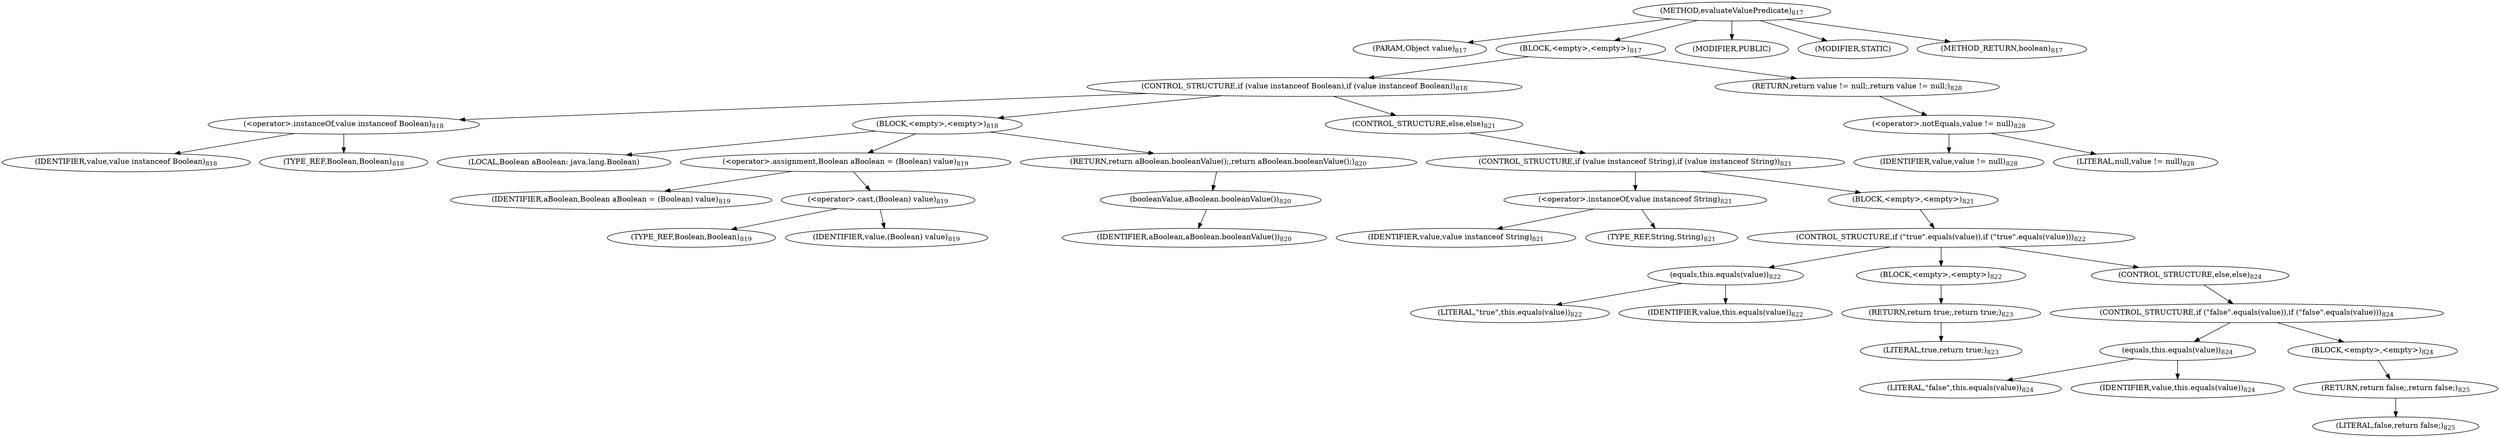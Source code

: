 digraph "evaluateValuePredicate" {  
"1794" [label = <(METHOD,evaluateValuePredicate)<SUB>817</SUB>> ]
"1795" [label = <(PARAM,Object value)<SUB>817</SUB>> ]
"1796" [label = <(BLOCK,&lt;empty&gt;,&lt;empty&gt;)<SUB>817</SUB>> ]
"1797" [label = <(CONTROL_STRUCTURE,if (value instanceof Boolean),if (value instanceof Boolean))<SUB>818</SUB>> ]
"1798" [label = <(&lt;operator&gt;.instanceOf,value instanceof Boolean)<SUB>818</SUB>> ]
"1799" [label = <(IDENTIFIER,value,value instanceof Boolean)<SUB>818</SUB>> ]
"1800" [label = <(TYPE_REF,Boolean,Boolean)<SUB>818</SUB>> ]
"1801" [label = <(BLOCK,&lt;empty&gt;,&lt;empty&gt;)<SUB>818</SUB>> ]
"1802" [label = <(LOCAL,Boolean aBoolean: java.lang.Boolean)> ]
"1803" [label = <(&lt;operator&gt;.assignment,Boolean aBoolean = (Boolean) value)<SUB>819</SUB>> ]
"1804" [label = <(IDENTIFIER,aBoolean,Boolean aBoolean = (Boolean) value)<SUB>819</SUB>> ]
"1805" [label = <(&lt;operator&gt;.cast,(Boolean) value)<SUB>819</SUB>> ]
"1806" [label = <(TYPE_REF,Boolean,Boolean)<SUB>819</SUB>> ]
"1807" [label = <(IDENTIFIER,value,(Boolean) value)<SUB>819</SUB>> ]
"1808" [label = <(RETURN,return aBoolean.booleanValue();,return aBoolean.booleanValue();)<SUB>820</SUB>> ]
"1809" [label = <(booleanValue,aBoolean.booleanValue())<SUB>820</SUB>> ]
"1810" [label = <(IDENTIFIER,aBoolean,aBoolean.booleanValue())<SUB>820</SUB>> ]
"1811" [label = <(CONTROL_STRUCTURE,else,else)<SUB>821</SUB>> ]
"1812" [label = <(CONTROL_STRUCTURE,if (value instanceof String),if (value instanceof String))<SUB>821</SUB>> ]
"1813" [label = <(&lt;operator&gt;.instanceOf,value instanceof String)<SUB>821</SUB>> ]
"1814" [label = <(IDENTIFIER,value,value instanceof String)<SUB>821</SUB>> ]
"1815" [label = <(TYPE_REF,String,String)<SUB>821</SUB>> ]
"1816" [label = <(BLOCK,&lt;empty&gt;,&lt;empty&gt;)<SUB>821</SUB>> ]
"1817" [label = <(CONTROL_STRUCTURE,if (&quot;true&quot;.equals(value)),if (&quot;true&quot;.equals(value)))<SUB>822</SUB>> ]
"1818" [label = <(equals,this.equals(value))<SUB>822</SUB>> ]
"1819" [label = <(LITERAL,&quot;true&quot;,this.equals(value))<SUB>822</SUB>> ]
"1820" [label = <(IDENTIFIER,value,this.equals(value))<SUB>822</SUB>> ]
"1821" [label = <(BLOCK,&lt;empty&gt;,&lt;empty&gt;)<SUB>822</SUB>> ]
"1822" [label = <(RETURN,return true;,return true;)<SUB>823</SUB>> ]
"1823" [label = <(LITERAL,true,return true;)<SUB>823</SUB>> ]
"1824" [label = <(CONTROL_STRUCTURE,else,else)<SUB>824</SUB>> ]
"1825" [label = <(CONTROL_STRUCTURE,if (&quot;false&quot;.equals(value)),if (&quot;false&quot;.equals(value)))<SUB>824</SUB>> ]
"1826" [label = <(equals,this.equals(value))<SUB>824</SUB>> ]
"1827" [label = <(LITERAL,&quot;false&quot;,this.equals(value))<SUB>824</SUB>> ]
"1828" [label = <(IDENTIFIER,value,this.equals(value))<SUB>824</SUB>> ]
"1829" [label = <(BLOCK,&lt;empty&gt;,&lt;empty&gt;)<SUB>824</SUB>> ]
"1830" [label = <(RETURN,return false;,return false;)<SUB>825</SUB>> ]
"1831" [label = <(LITERAL,false,return false;)<SUB>825</SUB>> ]
"1832" [label = <(RETURN,return value != null;,return value != null;)<SUB>828</SUB>> ]
"1833" [label = <(&lt;operator&gt;.notEquals,value != null)<SUB>828</SUB>> ]
"1834" [label = <(IDENTIFIER,value,value != null)<SUB>828</SUB>> ]
"1835" [label = <(LITERAL,null,value != null)<SUB>828</SUB>> ]
"1836" [label = <(MODIFIER,PUBLIC)> ]
"1837" [label = <(MODIFIER,STATIC)> ]
"1838" [label = <(METHOD_RETURN,boolean)<SUB>817</SUB>> ]
  "1794" -> "1795" 
  "1794" -> "1796" 
  "1794" -> "1836" 
  "1794" -> "1837" 
  "1794" -> "1838" 
  "1796" -> "1797" 
  "1796" -> "1832" 
  "1797" -> "1798" 
  "1797" -> "1801" 
  "1797" -> "1811" 
  "1798" -> "1799" 
  "1798" -> "1800" 
  "1801" -> "1802" 
  "1801" -> "1803" 
  "1801" -> "1808" 
  "1803" -> "1804" 
  "1803" -> "1805" 
  "1805" -> "1806" 
  "1805" -> "1807" 
  "1808" -> "1809" 
  "1809" -> "1810" 
  "1811" -> "1812" 
  "1812" -> "1813" 
  "1812" -> "1816" 
  "1813" -> "1814" 
  "1813" -> "1815" 
  "1816" -> "1817" 
  "1817" -> "1818" 
  "1817" -> "1821" 
  "1817" -> "1824" 
  "1818" -> "1819" 
  "1818" -> "1820" 
  "1821" -> "1822" 
  "1822" -> "1823" 
  "1824" -> "1825" 
  "1825" -> "1826" 
  "1825" -> "1829" 
  "1826" -> "1827" 
  "1826" -> "1828" 
  "1829" -> "1830" 
  "1830" -> "1831" 
  "1832" -> "1833" 
  "1833" -> "1834" 
  "1833" -> "1835" 
}
